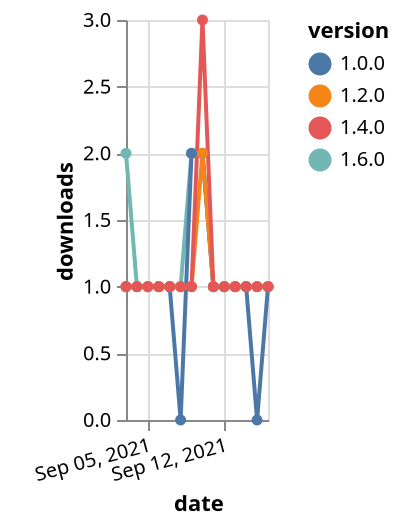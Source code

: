 {"$schema": "https://vega.github.io/schema/vega-lite/v5.json", "description": "A simple bar chart with embedded data.", "data": {"values": [{"date": "2021-09-03", "total": 125, "delta": 2, "version": "1.6.0"}, {"date": "2021-09-04", "total": 126, "delta": 1, "version": "1.6.0"}, {"date": "2021-09-05", "total": 127, "delta": 1, "version": "1.6.0"}, {"date": "2021-09-06", "total": 128, "delta": 1, "version": "1.6.0"}, {"date": "2021-09-07", "total": 129, "delta": 1, "version": "1.6.0"}, {"date": "2021-09-08", "total": 130, "delta": 1, "version": "1.6.0"}, {"date": "2021-09-09", "total": 132, "delta": 2, "version": "1.6.0"}, {"date": "2021-09-10", "total": 134, "delta": 2, "version": "1.6.0"}, {"date": "2021-09-11", "total": 135, "delta": 1, "version": "1.6.0"}, {"date": "2021-09-12", "total": 136, "delta": 1, "version": "1.6.0"}, {"date": "2021-09-13", "total": 137, "delta": 1, "version": "1.6.0"}, {"date": "2021-09-14", "total": 138, "delta": 1, "version": "1.6.0"}, {"date": "2021-09-15", "total": 139, "delta": 1, "version": "1.6.0"}, {"date": "2021-09-16", "total": 140, "delta": 1, "version": "1.6.0"}, {"date": "2021-09-03", "total": 186, "delta": 1, "version": "1.0.0"}, {"date": "2021-09-04", "total": 187, "delta": 1, "version": "1.0.0"}, {"date": "2021-09-05", "total": 188, "delta": 1, "version": "1.0.0"}, {"date": "2021-09-06", "total": 189, "delta": 1, "version": "1.0.0"}, {"date": "2021-09-07", "total": 190, "delta": 1, "version": "1.0.0"}, {"date": "2021-09-08", "total": 190, "delta": 0, "version": "1.0.0"}, {"date": "2021-09-09", "total": 192, "delta": 2, "version": "1.0.0"}, {"date": "2021-09-10", "total": 194, "delta": 2, "version": "1.0.0"}, {"date": "2021-09-11", "total": 195, "delta": 1, "version": "1.0.0"}, {"date": "2021-09-12", "total": 196, "delta": 1, "version": "1.0.0"}, {"date": "2021-09-13", "total": 197, "delta": 1, "version": "1.0.0"}, {"date": "2021-09-14", "total": 198, "delta": 1, "version": "1.0.0"}, {"date": "2021-09-15", "total": 198, "delta": 0, "version": "1.0.0"}, {"date": "2021-09-16", "total": 199, "delta": 1, "version": "1.0.0"}, {"date": "2021-09-03", "total": 167, "delta": 1, "version": "1.2.0"}, {"date": "2021-09-04", "total": 168, "delta": 1, "version": "1.2.0"}, {"date": "2021-09-05", "total": 169, "delta": 1, "version": "1.2.0"}, {"date": "2021-09-06", "total": 170, "delta": 1, "version": "1.2.0"}, {"date": "2021-09-07", "total": 171, "delta": 1, "version": "1.2.0"}, {"date": "2021-09-08", "total": 172, "delta": 1, "version": "1.2.0"}, {"date": "2021-09-09", "total": 173, "delta": 1, "version": "1.2.0"}, {"date": "2021-09-10", "total": 175, "delta": 2, "version": "1.2.0"}, {"date": "2021-09-11", "total": 176, "delta": 1, "version": "1.2.0"}, {"date": "2021-09-12", "total": 177, "delta": 1, "version": "1.2.0"}, {"date": "2021-09-13", "total": 178, "delta": 1, "version": "1.2.0"}, {"date": "2021-09-14", "total": 179, "delta": 1, "version": "1.2.0"}, {"date": "2021-09-15", "total": 180, "delta": 1, "version": "1.2.0"}, {"date": "2021-09-16", "total": 181, "delta": 1, "version": "1.2.0"}, {"date": "2021-09-03", "total": 195, "delta": 1, "version": "1.4.0"}, {"date": "2021-09-04", "total": 196, "delta": 1, "version": "1.4.0"}, {"date": "2021-09-05", "total": 197, "delta": 1, "version": "1.4.0"}, {"date": "2021-09-06", "total": 198, "delta": 1, "version": "1.4.0"}, {"date": "2021-09-07", "total": 199, "delta": 1, "version": "1.4.0"}, {"date": "2021-09-08", "total": 200, "delta": 1, "version": "1.4.0"}, {"date": "2021-09-09", "total": 201, "delta": 1, "version": "1.4.0"}, {"date": "2021-09-10", "total": 204, "delta": 3, "version": "1.4.0"}, {"date": "2021-09-11", "total": 205, "delta": 1, "version": "1.4.0"}, {"date": "2021-09-12", "total": 206, "delta": 1, "version": "1.4.0"}, {"date": "2021-09-13", "total": 207, "delta": 1, "version": "1.4.0"}, {"date": "2021-09-14", "total": 208, "delta": 1, "version": "1.4.0"}, {"date": "2021-09-15", "total": 209, "delta": 1, "version": "1.4.0"}, {"date": "2021-09-16", "total": 210, "delta": 1, "version": "1.4.0"}]}, "width": "container", "mark": {"type": "line", "point": {"filled": true}}, "encoding": {"x": {"field": "date", "type": "temporal", "timeUnit": "yearmonthdate", "title": "date", "axis": {"labelAngle": -15}}, "y": {"field": "delta", "type": "quantitative", "title": "downloads"}, "color": {"field": "version", "type": "nominal"}, "tooltip": {"field": "delta"}}}